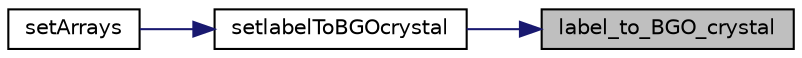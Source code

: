 digraph "label_to_BGO_crystal"
{
 // LATEX_PDF_SIZE
  edge [fontname="Helvetica",fontsize="10",labelfontname="Helvetica",labelfontsize="10"];
  node [fontname="Helvetica",fontsize="10",shape=record];
  rankdir="RL";
  Node1 [label="label_to_BGO_crystal",height=0.2,width=0.4,color="black", fillcolor="grey75", style="filled", fontcolor="black",tooltip=" "];
  Node1 -> Node2 [dir="back",color="midnightblue",fontsize="10",style="solid",fontname="Helvetica"];
  Node2 [label="setlabelToBGOcrystal",height=0.2,width=0.4,color="black", fillcolor="white", style="filled",URL="$utils_8hpp.html#a842ee007a57ccaa54869bf594b494d9b",tooltip=" "];
  Node2 -> Node3 [dir="back",color="midnightblue",fontsize="10",style="solid",fontname="Helvetica"];
  Node3 [label="setArrays",height=0.2,width=0.4,color="black", fillcolor="white", style="filled",URL="$utils_8hpp.html#a71db5da3a28ad66a42c733305b6df5ec",tooltip=" "];
}
